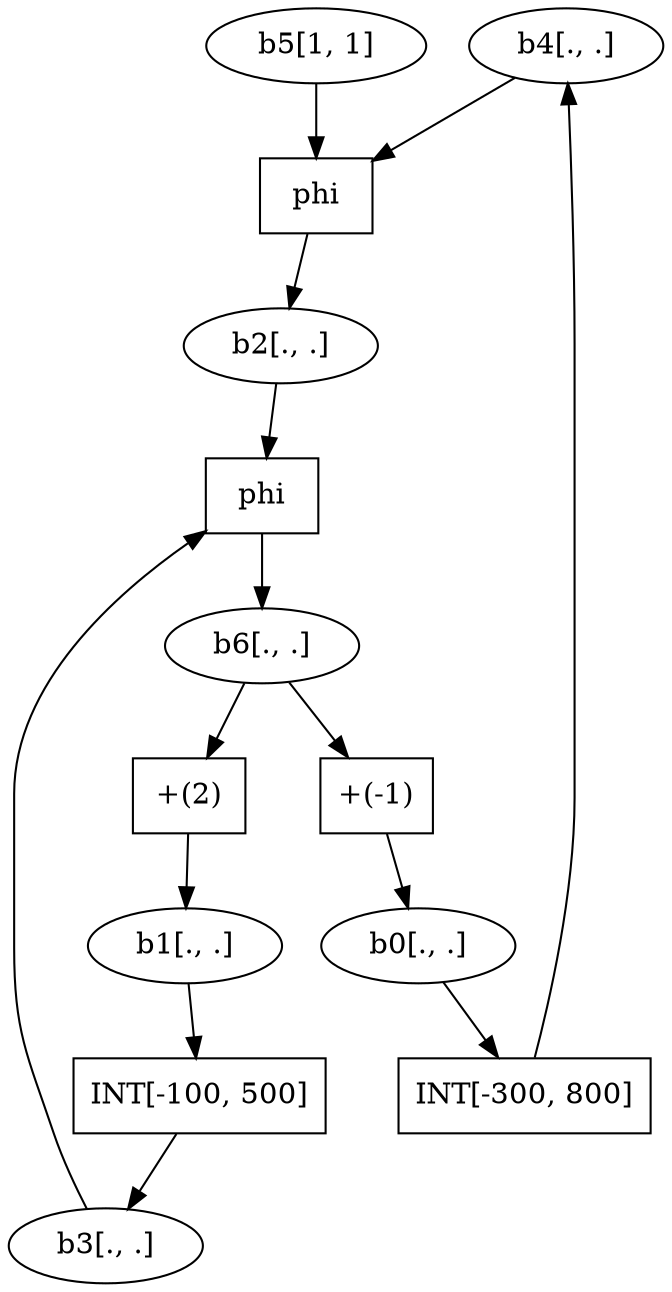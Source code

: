 digraph "First graph" {
  b4 [label=" b4[., .] "]
  b5 [label=" b5[1, 1] "]
  b6 [label=" b6[., .] "]
  b0 [label=" b0[., .] "]
  b1 [label=" b1[., .] "]
  b2 [label=" b2[., .] "]
  b3 [label=" b3[., .] "]
  422976 [shape=box,label =" phi "]
  b5 -> 422976
  b4 -> 422976
  422976 -> b2

  423016 [shape=box,label =" phi "]
  b3 -> 423016
  b2 -> 423016
  423016 -> b6

  423096 [shape=box,label ="+(2)"]
  b6 -> 423096
  423096 -> b1

  423176 [shape=box,label ="+(-1)"]
  b6 -> 423176
  423176 -> b0

  423256 [shape=box,label ="INT[-300, 800]"]
  b0 -> 423256
  423256 -> b4

  423336 [shape=box,label ="INT[-100, 500]"]
  b1 -> 423336
  423336 -> b3

}
